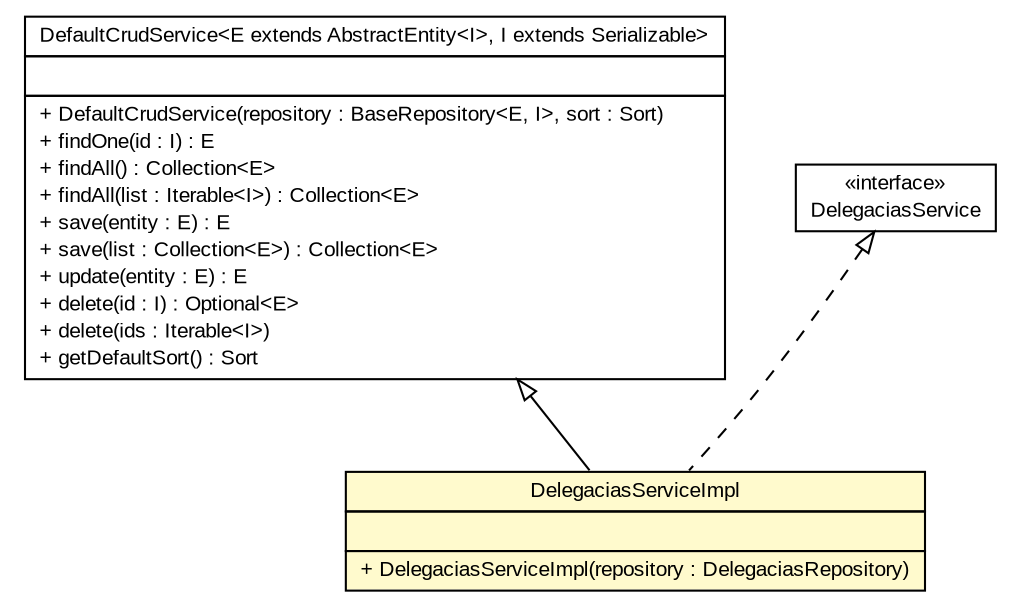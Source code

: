 #!/usr/local/bin/dot
#
# Class diagram 
# Generated by UMLGraph version R5_6 (http://www.umlgraph.org/)
#

digraph G {
	edge [fontname="arial",fontsize=10,labelfontname="arial",labelfontsize=10];
	node [fontname="arial",fontsize=10,shape=plaintext];
	nodesep=0.25;
	ranksep=0.5;
	// br.gov.to.sefaz.business.service.impl.DefaultCrudService<E extends br.gov.to.sefaz.persistence.entity.AbstractEntity<I>, I extends java.io.Serializable>
	c91464 [label=<<table title="br.gov.to.sefaz.business.service.impl.DefaultCrudService" border="0" cellborder="1" cellspacing="0" cellpadding="2" port="p" href="../../../../../business/service/impl/DefaultCrudService.html">
		<tr><td><table border="0" cellspacing="0" cellpadding="1">
<tr><td align="center" balign="center"> DefaultCrudService&lt;E extends AbstractEntity&lt;I&gt;, I extends Serializable&gt; </td></tr>
		</table></td></tr>
		<tr><td><table border="0" cellspacing="0" cellpadding="1">
<tr><td align="left" balign="left">  </td></tr>
		</table></td></tr>
		<tr><td><table border="0" cellspacing="0" cellpadding="1">
<tr><td align="left" balign="left"> + DefaultCrudService(repository : BaseRepository&lt;E, I&gt;, sort : Sort) </td></tr>
<tr><td align="left" balign="left"> + findOne(id : I) : E </td></tr>
<tr><td align="left" balign="left"> + findAll() : Collection&lt;E&gt; </td></tr>
<tr><td align="left" balign="left"> + findAll(list : Iterable&lt;I&gt;) : Collection&lt;E&gt; </td></tr>
<tr><td align="left" balign="left"> + save(entity : E) : E </td></tr>
<tr><td align="left" balign="left"> + save(list : Collection&lt;E&gt;) : Collection&lt;E&gt; </td></tr>
<tr><td align="left" balign="left"> + update(entity : E) : E </td></tr>
<tr><td align="left" balign="left"> + delete(id : I) : Optional&lt;E&gt; </td></tr>
<tr><td align="left" balign="left"> + delete(ids : Iterable&lt;I&gt;) </td></tr>
<tr><td align="left" balign="left"> + getDefaultSort() : Sort </td></tr>
		</table></td></tr>
		</table>>, URL="../../../../../business/service/impl/DefaultCrudService.html", fontname="arial", fontcolor="black", fontsize=10.0];
	// br.gov.to.sefaz.arr.parametros.business.service.DelegaciasService
	c91675 [label=<<table title="br.gov.to.sefaz.arr.parametros.business.service.DelegaciasService" border="0" cellborder="1" cellspacing="0" cellpadding="2" port="p" href="../DelegaciasService.html">
		<tr><td><table border="0" cellspacing="0" cellpadding="1">
<tr><td align="center" balign="center"> &#171;interface&#187; </td></tr>
<tr><td align="center" balign="center"> DelegaciasService </td></tr>
		</table></td></tr>
		</table>>, URL="../DelegaciasService.html", fontname="arial", fontcolor="black", fontsize=10.0];
	// br.gov.to.sefaz.arr.parametros.business.service.impl.DelegaciasServiceImpl
	c91702 [label=<<table title="br.gov.to.sefaz.arr.parametros.business.service.impl.DelegaciasServiceImpl" border="0" cellborder="1" cellspacing="0" cellpadding="2" port="p" bgcolor="lemonChiffon" href="./DelegaciasServiceImpl.html">
		<tr><td><table border="0" cellspacing="0" cellpadding="1">
<tr><td align="center" balign="center"> DelegaciasServiceImpl </td></tr>
		</table></td></tr>
		<tr><td><table border="0" cellspacing="0" cellpadding="1">
<tr><td align="left" balign="left">  </td></tr>
		</table></td></tr>
		<tr><td><table border="0" cellspacing="0" cellpadding="1">
<tr><td align="left" balign="left"> + DelegaciasServiceImpl(repository : DelegaciasRepository) </td></tr>
		</table></td></tr>
		</table>>, URL="./DelegaciasServiceImpl.html", fontname="arial", fontcolor="black", fontsize=10.0];
	//br.gov.to.sefaz.arr.parametros.business.service.impl.DelegaciasServiceImpl extends br.gov.to.sefaz.business.service.impl.DefaultCrudService<br.gov.to.sefaz.arr.parametros.persistence.entity.Delegacias, java.lang.Integer>
	c91464:p -> c91702:p [dir=back,arrowtail=empty];
	//br.gov.to.sefaz.arr.parametros.business.service.impl.DelegaciasServiceImpl implements br.gov.to.sefaz.arr.parametros.business.service.DelegaciasService
	c91675:p -> c91702:p [dir=back,arrowtail=empty,style=dashed];
}

